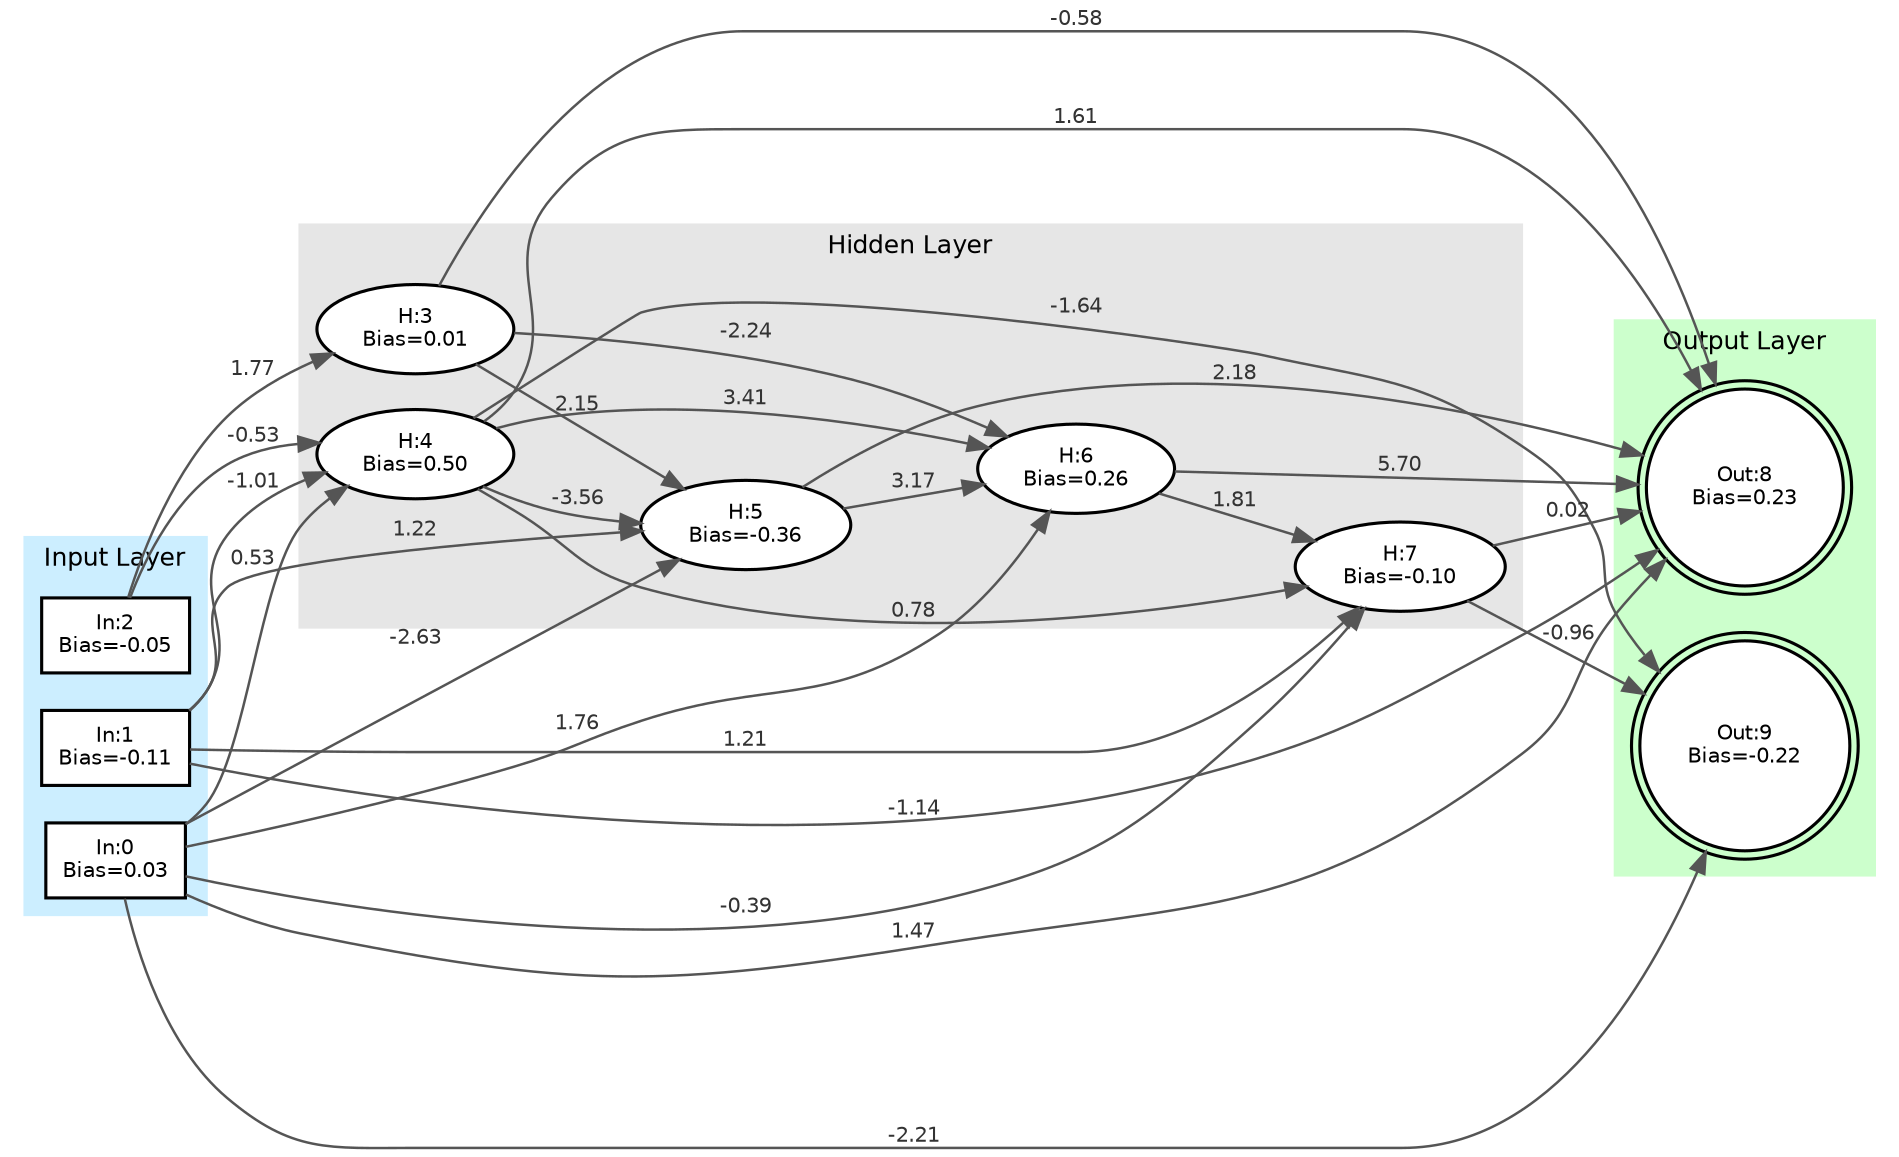 digraph Minet {
    // Use left-to-right orientation
    rankdir=LR;
    graph [layout=dot, fontname="Helvetica", fontsize=12];
    node [fontname="Helvetica", fontsize=10];
    edge [fontname="Helvetica", fontsize=10];

    subgraph cluster_inputs {
        style=filled;
        color="#cceeff";
        penwidth=1.5;
        label="Input Layer";
        labelloc="top";
        labeljust="center";
        rank=same;
        neuron_0 [shape=box, style=filled, fillcolor=white, penwidth=1.5, label="In:0\nBias=0.03"];
        neuron_1 [shape=box, style=filled, fillcolor=white, penwidth=1.5, label="In:1\nBias=-0.11"];
        neuron_2 [shape=box, style=filled, fillcolor=white, penwidth=1.5, label="In:2\nBias=-0.05"];
    }

    subgraph cluster_hidden {
        style=filled;
        color="#e6e6e6";
        penwidth=1.5;
        label="Hidden Layer";
        labelloc="top";
        labeljust="center";
        neuron_3 [shape=ellipse, style=filled, fillcolor=white, penwidth=1.5, label="H:3\nBias=0.01"];
        neuron_4 [shape=ellipse, style=filled, fillcolor=white, penwidth=1.5, label="H:4\nBias=0.50"];
        neuron_5 [shape=ellipse, style=filled, fillcolor=white, penwidth=1.5, label="H:5\nBias=-0.36"];
        neuron_6 [shape=ellipse, style=filled, fillcolor=white, penwidth=1.5, label="H:6\nBias=0.26"];
        neuron_7 [shape=ellipse, style=filled, fillcolor=white, penwidth=1.5, label="H:7\nBias=-0.10"];
    }

    subgraph cluster_outputs {
        style=filled;
        color="#ccffcc";
        penwidth=1.5;
        label="Output Layer";
        labelloc="top";
        labeljust="center";
        rank=same;
        neuron_8 [shape=doublecircle, style=filled, fillcolor=white, penwidth=1.5, label="Out:8\nBias=0.23"];
        neuron_9 [shape=doublecircle, style=filled, fillcolor=white, penwidth=1.5, label="Out:9\nBias=-0.22"];
    }

    // Edges
    edge [color="#555555", penwidth=1.2];
    neuron_0 -> neuron_5 [label="-2.63", fontcolor="#333333"];
    neuron_0 -> neuron_6 [label="1.76", fontcolor="#333333"];
    neuron_0 -> neuron_4 [label="0.53", fontcolor="#333333"];
    neuron_0 -> neuron_8 [label="1.47", fontcolor="#333333"];
    neuron_0 -> neuron_9 [label="-2.21", fontcolor="#333333"];
    neuron_0 -> neuron_7 [label="-0.39", fontcolor="#333333"];
    neuron_1 -> neuron_4 [label="-1.01", fontcolor="#333333"];
    neuron_1 -> neuron_5 [label="1.22", fontcolor="#333333"];
    neuron_1 -> neuron_8 [label="-1.14", fontcolor="#333333"];
    neuron_1 -> neuron_7 [label="1.21", fontcolor="#333333"];
    neuron_2 -> neuron_3 [label="1.77", fontcolor="#333333"];
    neuron_2 -> neuron_4 [label="-0.53", fontcolor="#333333"];
    neuron_3 -> neuron_6 [label="-2.24", fontcolor="#333333"];
    neuron_3 -> neuron_5 [label="2.15", fontcolor="#333333"];
    neuron_3 -> neuron_8 [label="-0.58", fontcolor="#333333"];
    neuron_4 -> neuron_5 [label="-3.56", fontcolor="#333333"];
    neuron_4 -> neuron_7 [label="0.78", fontcolor="#333333"];
    neuron_4 -> neuron_6 [label="3.41", fontcolor="#333333"];
    neuron_4 -> neuron_8 [label="1.61", fontcolor="#333333"];
    neuron_4 -> neuron_9 [label="-1.64", fontcolor="#333333"];
    neuron_5 -> neuron_8 [label="2.18", fontcolor="#333333"];
    neuron_5 -> neuron_6 [label="3.17", fontcolor="#333333"];
    neuron_6 -> neuron_8 [label="5.70", fontcolor="#333333"];
    neuron_6 -> neuron_7 [label="1.81", fontcolor="#333333"];
    neuron_7 -> neuron_9 [label="-0.96", fontcolor="#333333"];
    neuron_7 -> neuron_8 [label="0.02", fontcolor="#333333"];
}
